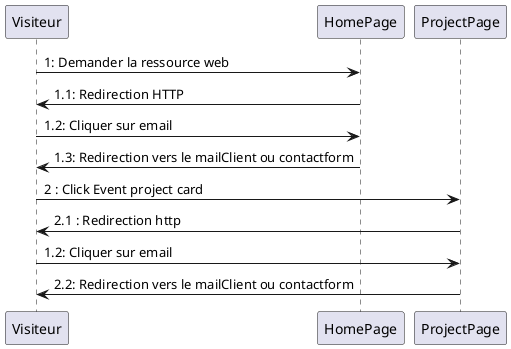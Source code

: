 @startuml
Visiteur -> "HomePage" as HomePage : 1: Demander la ressource web
HomePage -> Visiteur : 1.1: Redirection HTTP
Visiteur -> HomePage : 1.2: Cliquer sur email
HomePage -> Visiteur : 1.3: Redirection vers le mailClient ou contactform
Visiteur -> "ProjectPage" as ProjectPage : 2 : Click Event project card
ProjectPage -> Visiteur : 2.1 : Redirection http
Visiteur -> ProjectPage : 1.2: Cliquer sur email
ProjectPage -> Visiteur : 2.2: Redirection vers le mailClient ou contactform
@enduml